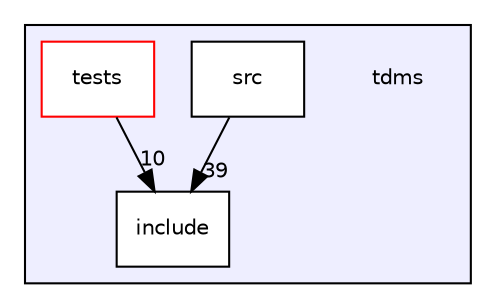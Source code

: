digraph "tdms" {
  compound=true
  node [ fontsize="10", fontname="Helvetica"];
  edge [ labelfontsize="10", labelfontname="Helvetica"];
  subgraph clusterdir_dfaedd75726dc0f14b5d7f96fe9da9ad {
    graph [ bgcolor="#eeeeff", pencolor="black", label="" URL="dir_dfaedd75726dc0f14b5d7f96fe9da9ad.html"];
    dir_dfaedd75726dc0f14b5d7f96fe9da9ad [shape=plaintext label="tdms"];
    dir_31151eb6fe72a8c6f09675be35b4e99c [shape=box label="include" color="black" fillcolor="white" style="filled" URL="dir_31151eb6fe72a8c6f09675be35b4e99c.html"];
    dir_31743c9f8cb9d8e1833bb08943f9ef81 [shape=box label="src" color="black" fillcolor="white" style="filled" URL="dir_31743c9f8cb9d8e1833bb08943f9ef81.html"];
    dir_99e68cfdfe0514ef618d04f980ae72d7 [shape=box label="tests" color="red" fillcolor="white" style="filled" URL="dir_99e68cfdfe0514ef618d04f980ae72d7.html"];
  }
  dir_31743c9f8cb9d8e1833bb08943f9ef81->dir_31151eb6fe72a8c6f09675be35b4e99c [headlabel="39", labeldistance=1.5 headhref="dir_000003_000002.html"];
  dir_99e68cfdfe0514ef618d04f980ae72d7->dir_31151eb6fe72a8c6f09675be35b4e99c [headlabel="10", labeldistance=1.5 headhref="dir_000004_000002.html"];
}
